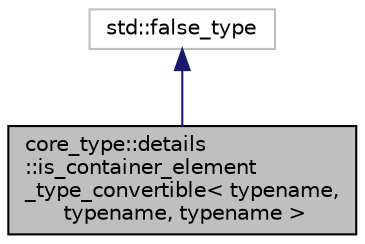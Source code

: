 digraph "core_type::details::is_container_element_type_convertible&lt; typename, typename, typename &gt;"
{
 // LATEX_PDF_SIZE
  edge [fontname="Helvetica",fontsize="10",labelfontname="Helvetica",labelfontsize="10"];
  node [fontname="Helvetica",fontsize="10",shape=record];
  Node1 [label="core_type::details\l::is_container_element\l_type_convertible\< typename,\l typename, typename \>",height=0.2,width=0.4,color="black", fillcolor="grey75", style="filled", fontcolor="black",tooltip="Checks if std::remove_pointer_t<decltype(std::data(arr))>(*)[] is convertible to T(*)[]."];
  Node2 -> Node1 [dir="back",color="midnightblue",fontsize="10",style="solid",fontname="Helvetica"];
  Node2 [label="std::false_type",height=0.2,width=0.4,color="grey75", fillcolor="white", style="filled",tooltip=" "];
}
